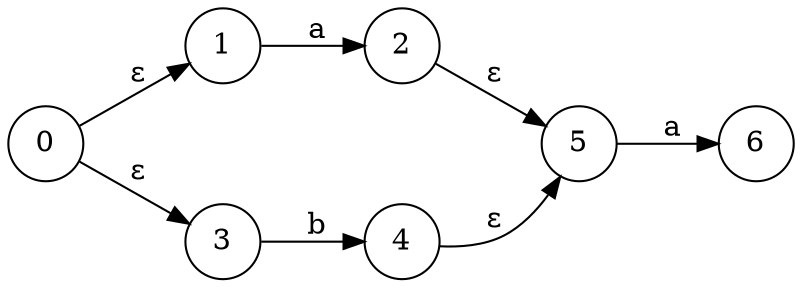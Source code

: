 digraph G { 
nodesep=0.8; 
ranksep=0.5; 
rankdir = LR; 
node[shape = circle peripheries = 1]; 
0->1 [ label = " ε"]; 
1->2 [ label = " a"]; 
0->3 [ label = " ε"]; 
3->4 [ label = " b"]; 
4->5 [ label = " ε"]; 
2->5 [ label = " ε"]; 
5->6 [ label = " a"]; 
}